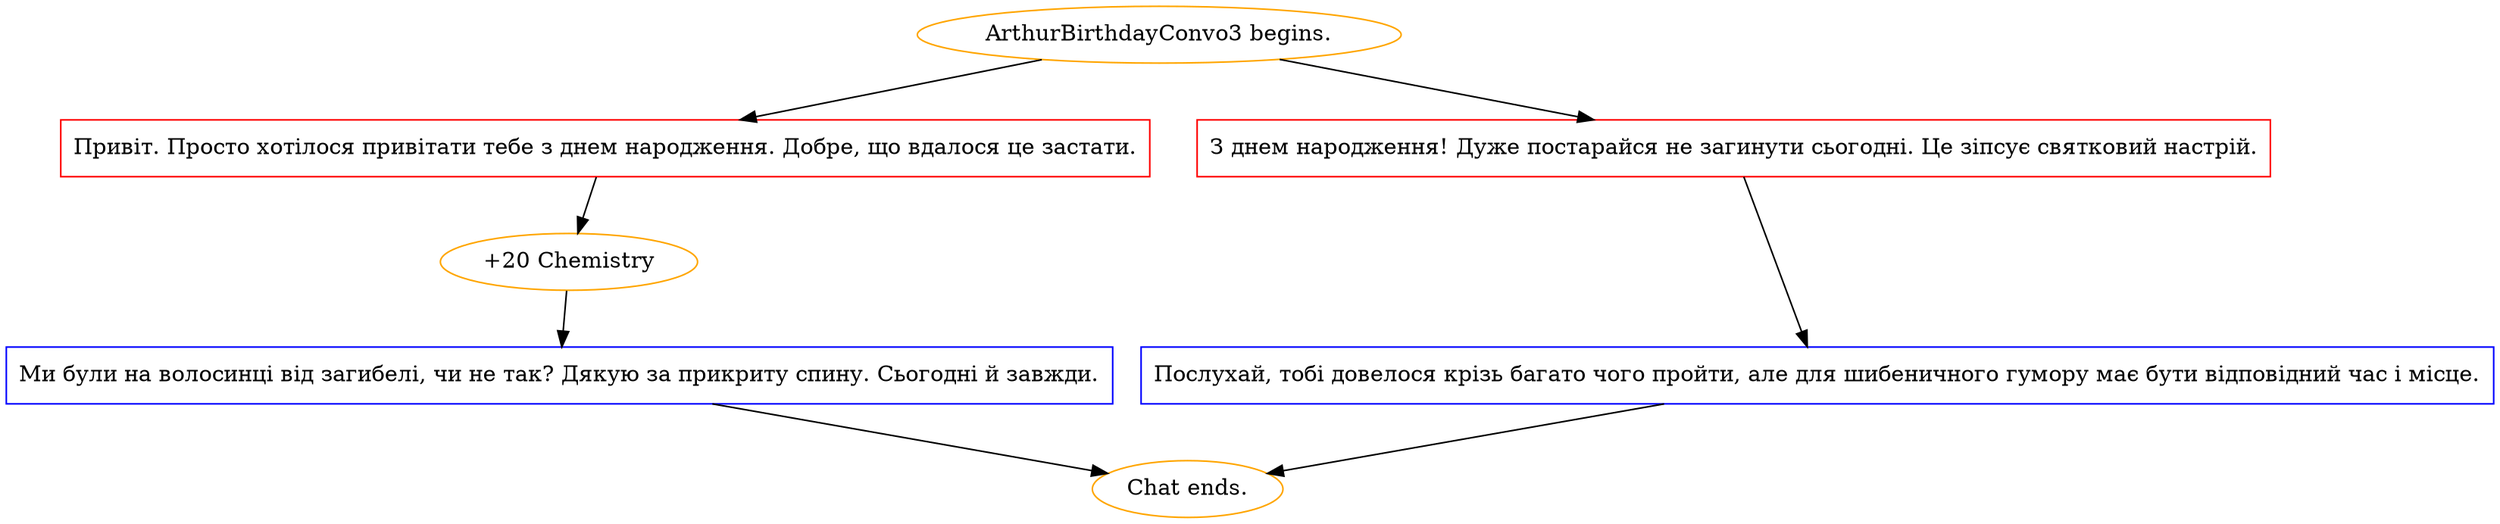 digraph {
	"ArthurBirthdayConvo3 begins." [color=orange];
		"ArthurBirthdayConvo3 begins." -> j3171774154;
		"ArthurBirthdayConvo3 begins." -> j608878495;
	j3171774154 [label="Привіт. Просто хотілося привітати тебе з днем народження. Добре, що вдалося це застати.",shape=box,color=red];
		j3171774154 -> j3788590255;
	j608878495 [label="З днем ​​народження! Дуже постарайся не загинути сьогодні. Це зіпсує святковий настрій.",shape=box,color=red];
		j608878495 -> j3218615114;
	j3788590255 [label="+20 Chemistry",color=orange];
		j3788590255 -> j709145857;
	j3218615114 [label="Послухай, тобі довелося крізь багато чого пройти, але для шибеничного гумору має бути відповідний час і місце.",shape=box,color=blue];
		j3218615114 -> "Chat ends.";
	j709145857 [label="Ми були на волосинці від загибелі, чи не так? Дякую за прикриту спину. Сьогодні й завжди.",shape=box,color=blue];
		j709145857 -> "Chat ends.";
	"Chat ends." [color=orange];
}